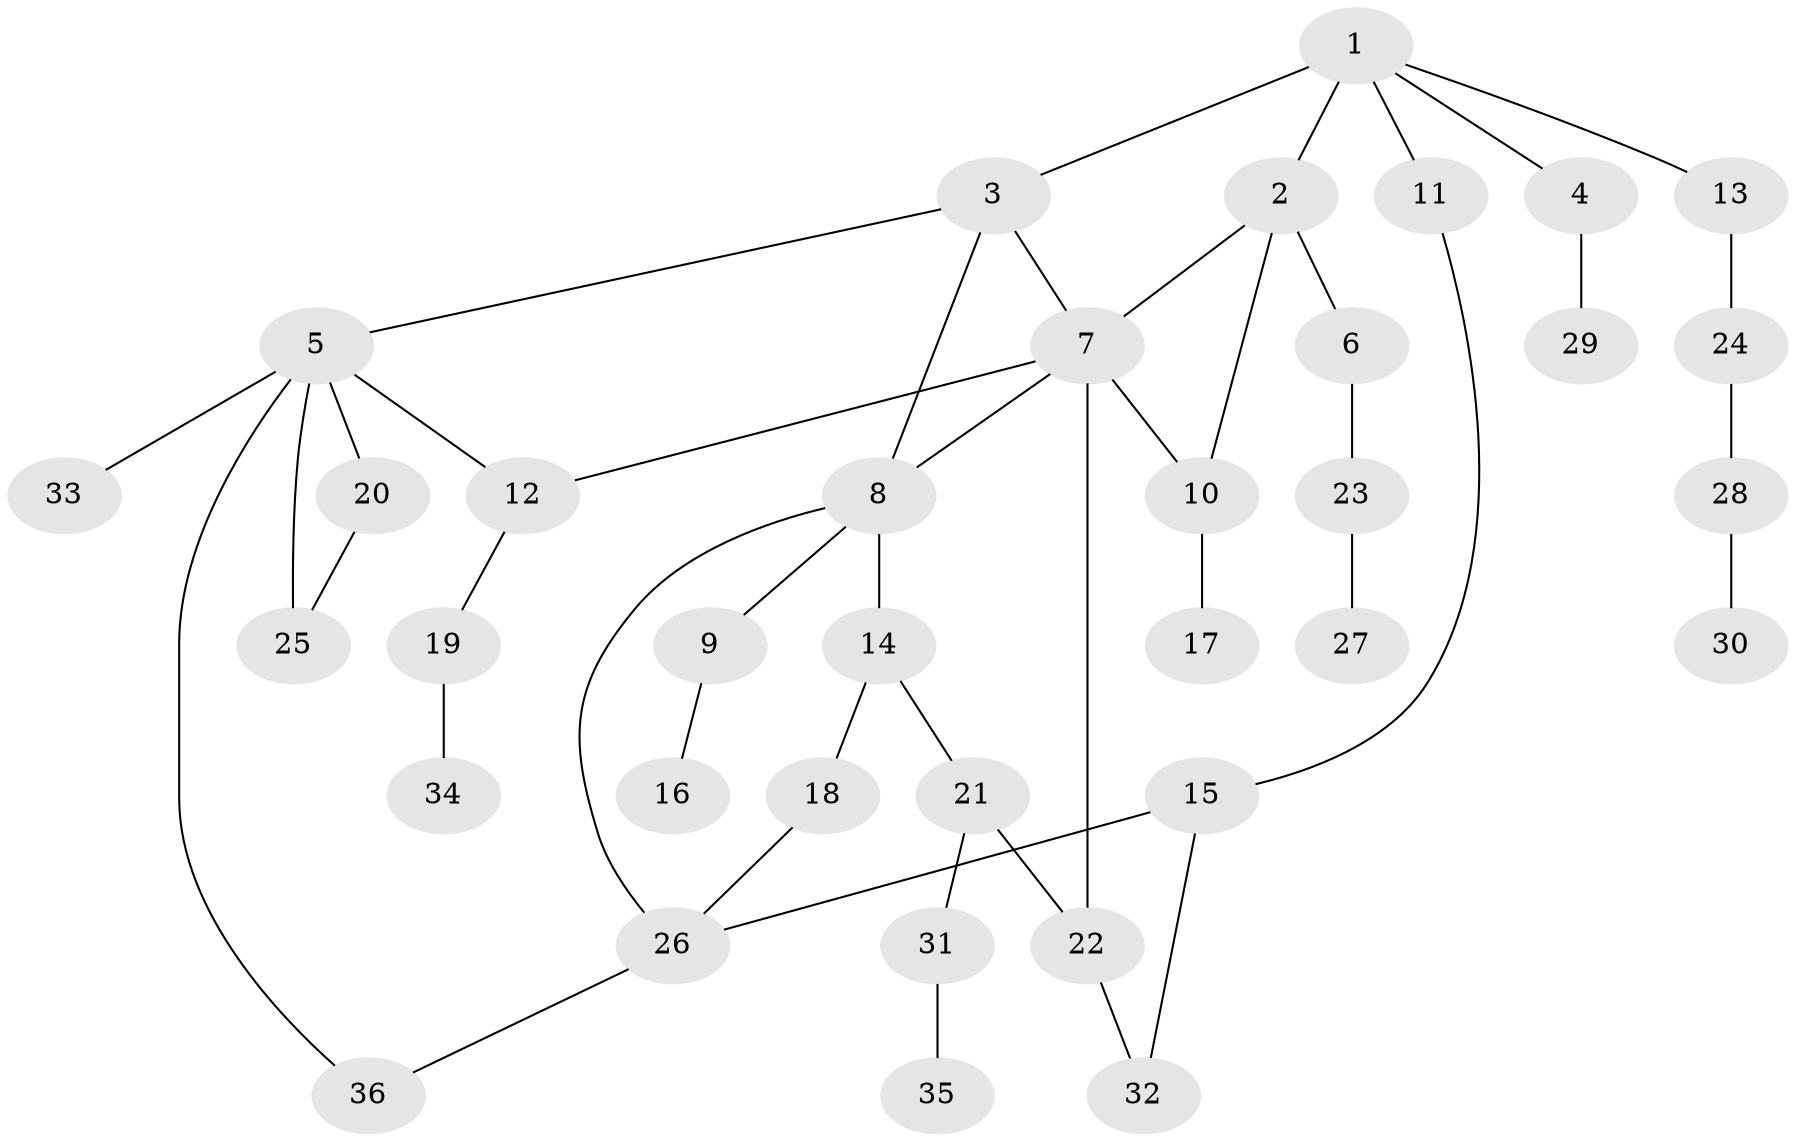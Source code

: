 // original degree distribution, {4: 0.09243697478991597, 5: 0.06722689075630252, 2: 0.31932773109243695, 6: 0.008403361344537815, 3: 0.10084033613445378, 1: 0.40336134453781514, 8: 0.008403361344537815}
// Generated by graph-tools (version 1.1) at 2025/48/03/04/25 22:48:56]
// undirected, 36 vertices, 45 edges
graph export_dot {
  node [color=gray90,style=filled];
  1;
  2;
  3;
  4;
  5;
  6;
  7;
  8;
  9;
  10;
  11;
  12;
  13;
  14;
  15;
  16;
  17;
  18;
  19;
  20;
  21;
  22;
  23;
  24;
  25;
  26;
  27;
  28;
  29;
  30;
  31;
  32;
  33;
  34;
  35;
  36;
  1 -- 2 [weight=2.0];
  1 -- 3 [weight=1.0];
  1 -- 4 [weight=1.0];
  1 -- 11 [weight=1.0];
  1 -- 13 [weight=1.0];
  2 -- 6 [weight=1.0];
  2 -- 7 [weight=1.0];
  2 -- 10 [weight=1.0];
  3 -- 5 [weight=1.0];
  3 -- 7 [weight=1.0];
  3 -- 8 [weight=1.0];
  4 -- 29 [weight=1.0];
  5 -- 12 [weight=1.0];
  5 -- 20 [weight=1.0];
  5 -- 25 [weight=1.0];
  5 -- 33 [weight=1.0];
  5 -- 36 [weight=1.0];
  6 -- 23 [weight=2.0];
  7 -- 8 [weight=1.0];
  7 -- 10 [weight=1.0];
  7 -- 12 [weight=1.0];
  7 -- 22 [weight=4.0];
  8 -- 9 [weight=1.0];
  8 -- 14 [weight=1.0];
  8 -- 26 [weight=1.0];
  9 -- 16 [weight=1.0];
  10 -- 17 [weight=1.0];
  11 -- 15 [weight=1.0];
  12 -- 19 [weight=1.0];
  13 -- 24 [weight=1.0];
  14 -- 18 [weight=1.0];
  14 -- 21 [weight=1.0];
  15 -- 26 [weight=1.0];
  15 -- 32 [weight=1.0];
  18 -- 26 [weight=1.0];
  19 -- 34 [weight=1.0];
  20 -- 25 [weight=1.0];
  21 -- 22 [weight=1.0];
  21 -- 31 [weight=1.0];
  22 -- 32 [weight=1.0];
  23 -- 27 [weight=1.0];
  24 -- 28 [weight=1.0];
  26 -- 36 [weight=1.0];
  28 -- 30 [weight=1.0];
  31 -- 35 [weight=1.0];
}
